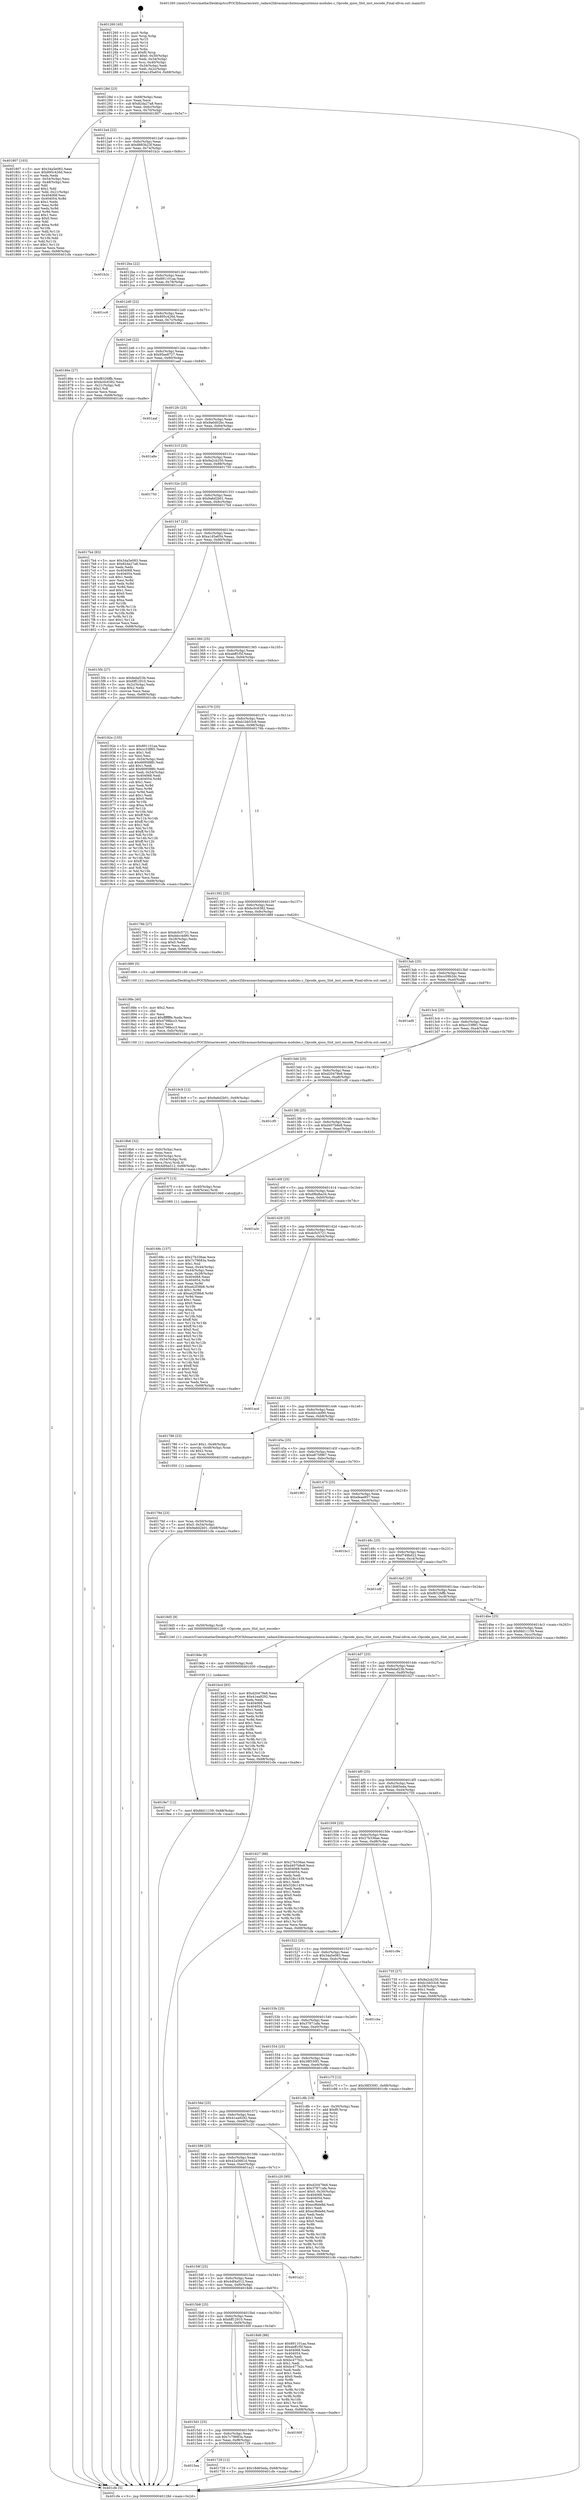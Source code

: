 digraph "0x401260" {
  label = "0x401260 (/mnt/c/Users/mathe/Desktop/tcc/POCII/binaries/extr_radare2librasmarchxtensagnuxtensa-modules.c_Opcode_quou_Slot_inst_encode_Final-ollvm.out::main(0))"
  labelloc = "t"
  node[shape=record]

  Entry [label="",width=0.3,height=0.3,shape=circle,fillcolor=black,style=filled]
  "0x40128d" [label="{
     0x40128d [23]\l
     | [instrs]\l
     &nbsp;&nbsp;0x40128d \<+3\>: mov -0x68(%rbp),%eax\l
     &nbsp;&nbsp;0x401290 \<+2\>: mov %eax,%ecx\l
     &nbsp;&nbsp;0x401292 \<+6\>: sub $0x82da27a8,%ecx\l
     &nbsp;&nbsp;0x401298 \<+3\>: mov %eax,-0x6c(%rbp)\l
     &nbsp;&nbsp;0x40129b \<+3\>: mov %ecx,-0x70(%rbp)\l
     &nbsp;&nbsp;0x40129e \<+6\>: je 0000000000401807 \<main+0x5a7\>\l
  }"]
  "0x401807" [label="{
     0x401807 [103]\l
     | [instrs]\l
     &nbsp;&nbsp;0x401807 \<+5\>: mov $0x34a5e083,%eax\l
     &nbsp;&nbsp;0x40180c \<+5\>: mov $0x895c426d,%ecx\l
     &nbsp;&nbsp;0x401811 \<+2\>: xor %edx,%edx\l
     &nbsp;&nbsp;0x401813 \<+3\>: mov -0x54(%rbp),%esi\l
     &nbsp;&nbsp;0x401816 \<+3\>: cmp -0x48(%rbp),%esi\l
     &nbsp;&nbsp;0x401819 \<+4\>: setl %dil\l
     &nbsp;&nbsp;0x40181d \<+4\>: and $0x1,%dil\l
     &nbsp;&nbsp;0x401821 \<+4\>: mov %dil,-0x21(%rbp)\l
     &nbsp;&nbsp;0x401825 \<+7\>: mov 0x404068,%esi\l
     &nbsp;&nbsp;0x40182c \<+8\>: mov 0x404054,%r8d\l
     &nbsp;&nbsp;0x401834 \<+3\>: sub $0x1,%edx\l
     &nbsp;&nbsp;0x401837 \<+3\>: mov %esi,%r9d\l
     &nbsp;&nbsp;0x40183a \<+3\>: add %edx,%r9d\l
     &nbsp;&nbsp;0x40183d \<+4\>: imul %r9d,%esi\l
     &nbsp;&nbsp;0x401841 \<+3\>: and $0x1,%esi\l
     &nbsp;&nbsp;0x401844 \<+3\>: cmp $0x0,%esi\l
     &nbsp;&nbsp;0x401847 \<+4\>: sete %dil\l
     &nbsp;&nbsp;0x40184b \<+4\>: cmp $0xa,%r8d\l
     &nbsp;&nbsp;0x40184f \<+4\>: setl %r10b\l
     &nbsp;&nbsp;0x401853 \<+3\>: mov %dil,%r11b\l
     &nbsp;&nbsp;0x401856 \<+3\>: and %r10b,%r11b\l
     &nbsp;&nbsp;0x401859 \<+3\>: xor %r10b,%dil\l
     &nbsp;&nbsp;0x40185c \<+3\>: or %dil,%r11b\l
     &nbsp;&nbsp;0x40185f \<+4\>: test $0x1,%r11b\l
     &nbsp;&nbsp;0x401863 \<+3\>: cmovne %ecx,%eax\l
     &nbsp;&nbsp;0x401866 \<+3\>: mov %eax,-0x68(%rbp)\l
     &nbsp;&nbsp;0x401869 \<+5\>: jmp 0000000000401cfe \<main+0xa9e\>\l
  }"]
  "0x4012a4" [label="{
     0x4012a4 [22]\l
     | [instrs]\l
     &nbsp;&nbsp;0x4012a4 \<+5\>: jmp 00000000004012a9 \<main+0x49\>\l
     &nbsp;&nbsp;0x4012a9 \<+3\>: mov -0x6c(%rbp),%eax\l
     &nbsp;&nbsp;0x4012ac \<+5\>: sub $0x8883b23f,%eax\l
     &nbsp;&nbsp;0x4012b1 \<+3\>: mov %eax,-0x74(%rbp)\l
     &nbsp;&nbsp;0x4012b4 \<+6\>: je 0000000000401b2c \<main+0x8cc\>\l
  }"]
  Exit [label="",width=0.3,height=0.3,shape=circle,fillcolor=black,style=filled,peripheries=2]
  "0x401b2c" [label="{
     0x401b2c\l
  }", style=dashed]
  "0x4012ba" [label="{
     0x4012ba [22]\l
     | [instrs]\l
     &nbsp;&nbsp;0x4012ba \<+5\>: jmp 00000000004012bf \<main+0x5f\>\l
     &nbsp;&nbsp;0x4012bf \<+3\>: mov -0x6c(%rbp),%eax\l
     &nbsp;&nbsp;0x4012c2 \<+5\>: sub $0x891101aa,%eax\l
     &nbsp;&nbsp;0x4012c7 \<+3\>: mov %eax,-0x78(%rbp)\l
     &nbsp;&nbsp;0x4012ca \<+6\>: je 0000000000401cc6 \<main+0xa66\>\l
  }"]
  "0x4019e7" [label="{
     0x4019e7 [12]\l
     | [instrs]\l
     &nbsp;&nbsp;0x4019e7 \<+7\>: movl $0xfdd11159,-0x68(%rbp)\l
     &nbsp;&nbsp;0x4019ee \<+5\>: jmp 0000000000401cfe \<main+0xa9e\>\l
  }"]
  "0x401cc6" [label="{
     0x401cc6\l
  }", style=dashed]
  "0x4012d0" [label="{
     0x4012d0 [22]\l
     | [instrs]\l
     &nbsp;&nbsp;0x4012d0 \<+5\>: jmp 00000000004012d5 \<main+0x75\>\l
     &nbsp;&nbsp;0x4012d5 \<+3\>: mov -0x6c(%rbp),%eax\l
     &nbsp;&nbsp;0x4012d8 \<+5\>: sub $0x895c426d,%eax\l
     &nbsp;&nbsp;0x4012dd \<+3\>: mov %eax,-0x7c(%rbp)\l
     &nbsp;&nbsp;0x4012e0 \<+6\>: je 000000000040186e \<main+0x60e\>\l
  }"]
  "0x4019de" [label="{
     0x4019de [9]\l
     | [instrs]\l
     &nbsp;&nbsp;0x4019de \<+4\>: mov -0x50(%rbp),%rdi\l
     &nbsp;&nbsp;0x4019e2 \<+5\>: call 0000000000401030 \<free@plt\>\l
     | [calls]\l
     &nbsp;&nbsp;0x401030 \{1\} (unknown)\l
  }"]
  "0x40186e" [label="{
     0x40186e [27]\l
     | [instrs]\l
     &nbsp;&nbsp;0x40186e \<+5\>: mov $0xf8326ffb,%eax\l
     &nbsp;&nbsp;0x401873 \<+5\>: mov $0xbc0c6382,%ecx\l
     &nbsp;&nbsp;0x401878 \<+3\>: mov -0x21(%rbp),%dl\l
     &nbsp;&nbsp;0x40187b \<+3\>: test $0x1,%dl\l
     &nbsp;&nbsp;0x40187e \<+3\>: cmovne %ecx,%eax\l
     &nbsp;&nbsp;0x401881 \<+3\>: mov %eax,-0x68(%rbp)\l
     &nbsp;&nbsp;0x401884 \<+5\>: jmp 0000000000401cfe \<main+0xa9e\>\l
  }"]
  "0x4012e6" [label="{
     0x4012e6 [22]\l
     | [instrs]\l
     &nbsp;&nbsp;0x4012e6 \<+5\>: jmp 00000000004012eb \<main+0x8b\>\l
     &nbsp;&nbsp;0x4012eb \<+3\>: mov -0x6c(%rbp),%eax\l
     &nbsp;&nbsp;0x4012ee \<+5\>: sub $0x95ee8727,%eax\l
     &nbsp;&nbsp;0x4012f3 \<+3\>: mov %eax,-0x80(%rbp)\l
     &nbsp;&nbsp;0x4012f6 \<+6\>: je 0000000000401aaf \<main+0x84f\>\l
  }"]
  "0x4018b6" [label="{
     0x4018b6 [32]\l
     | [instrs]\l
     &nbsp;&nbsp;0x4018b6 \<+6\>: mov -0xfc(%rbp),%ecx\l
     &nbsp;&nbsp;0x4018bc \<+3\>: imul %eax,%ecx\l
     &nbsp;&nbsp;0x4018bf \<+4\>: mov -0x50(%rbp),%rsi\l
     &nbsp;&nbsp;0x4018c3 \<+4\>: movslq -0x54(%rbp),%rdi\l
     &nbsp;&nbsp;0x4018c7 \<+3\>: mov %ecx,(%rsi,%rdi,4)\l
     &nbsp;&nbsp;0x4018ca \<+7\>: movl $0x4df4a512,-0x68(%rbp)\l
     &nbsp;&nbsp;0x4018d1 \<+5\>: jmp 0000000000401cfe \<main+0xa9e\>\l
  }"]
  "0x401aaf" [label="{
     0x401aaf\l
  }", style=dashed]
  "0x4012fc" [label="{
     0x4012fc [25]\l
     | [instrs]\l
     &nbsp;&nbsp;0x4012fc \<+5\>: jmp 0000000000401301 \<main+0xa1\>\l
     &nbsp;&nbsp;0x401301 \<+3\>: mov -0x6c(%rbp),%eax\l
     &nbsp;&nbsp;0x401304 \<+5\>: sub $0x9a0d02bc,%eax\l
     &nbsp;&nbsp;0x401309 \<+6\>: mov %eax,-0x84(%rbp)\l
     &nbsp;&nbsp;0x40130f \<+6\>: je 0000000000401a8e \<main+0x82e\>\l
  }"]
  "0x40188e" [label="{
     0x40188e [40]\l
     | [instrs]\l
     &nbsp;&nbsp;0x40188e \<+5\>: mov $0x2,%ecx\l
     &nbsp;&nbsp;0x401893 \<+1\>: cltd\l
     &nbsp;&nbsp;0x401894 \<+2\>: idiv %ecx\l
     &nbsp;&nbsp;0x401896 \<+6\>: imul $0xfffffffe,%edx,%ecx\l
     &nbsp;&nbsp;0x40189c \<+6\>: add $0x4798bcc3,%ecx\l
     &nbsp;&nbsp;0x4018a2 \<+3\>: add $0x1,%ecx\l
     &nbsp;&nbsp;0x4018a5 \<+6\>: sub $0x4798bcc3,%ecx\l
     &nbsp;&nbsp;0x4018ab \<+6\>: mov %ecx,-0xfc(%rbp)\l
     &nbsp;&nbsp;0x4018b1 \<+5\>: call 0000000000401160 \<next_i\>\l
     | [calls]\l
     &nbsp;&nbsp;0x401160 \{1\} (/mnt/c/Users/mathe/Desktop/tcc/POCII/binaries/extr_radare2librasmarchxtensagnuxtensa-modules.c_Opcode_quou_Slot_inst_encode_Final-ollvm.out::next_i)\l
  }"]
  "0x401a8e" [label="{
     0x401a8e\l
  }", style=dashed]
  "0x401315" [label="{
     0x401315 [25]\l
     | [instrs]\l
     &nbsp;&nbsp;0x401315 \<+5\>: jmp 000000000040131a \<main+0xba\>\l
     &nbsp;&nbsp;0x40131a \<+3\>: mov -0x6c(%rbp),%eax\l
     &nbsp;&nbsp;0x40131d \<+5\>: sub $0x9a2cb250,%eax\l
     &nbsp;&nbsp;0x401322 \<+6\>: mov %eax,-0x88(%rbp)\l
     &nbsp;&nbsp;0x401328 \<+6\>: je 0000000000401750 \<main+0x4f0\>\l
  }"]
  "0x40179d" [label="{
     0x40179d [23]\l
     | [instrs]\l
     &nbsp;&nbsp;0x40179d \<+4\>: mov %rax,-0x50(%rbp)\l
     &nbsp;&nbsp;0x4017a1 \<+7\>: movl $0x0,-0x54(%rbp)\l
     &nbsp;&nbsp;0x4017a8 \<+7\>: movl $0x9a6d2b01,-0x68(%rbp)\l
     &nbsp;&nbsp;0x4017af \<+5\>: jmp 0000000000401cfe \<main+0xa9e\>\l
  }"]
  "0x401750" [label="{
     0x401750\l
  }", style=dashed]
  "0x40132e" [label="{
     0x40132e [25]\l
     | [instrs]\l
     &nbsp;&nbsp;0x40132e \<+5\>: jmp 0000000000401333 \<main+0xd3\>\l
     &nbsp;&nbsp;0x401333 \<+3\>: mov -0x6c(%rbp),%eax\l
     &nbsp;&nbsp;0x401336 \<+5\>: sub $0x9a6d2b01,%eax\l
     &nbsp;&nbsp;0x40133b \<+6\>: mov %eax,-0x8c(%rbp)\l
     &nbsp;&nbsp;0x401341 \<+6\>: je 00000000004017b4 \<main+0x554\>\l
  }"]
  "0x4015ea" [label="{
     0x4015ea\l
  }", style=dashed]
  "0x4017b4" [label="{
     0x4017b4 [83]\l
     | [instrs]\l
     &nbsp;&nbsp;0x4017b4 \<+5\>: mov $0x34a5e083,%eax\l
     &nbsp;&nbsp;0x4017b9 \<+5\>: mov $0x82da27a8,%ecx\l
     &nbsp;&nbsp;0x4017be \<+2\>: xor %edx,%edx\l
     &nbsp;&nbsp;0x4017c0 \<+7\>: mov 0x404068,%esi\l
     &nbsp;&nbsp;0x4017c7 \<+7\>: mov 0x404054,%edi\l
     &nbsp;&nbsp;0x4017ce \<+3\>: sub $0x1,%edx\l
     &nbsp;&nbsp;0x4017d1 \<+3\>: mov %esi,%r8d\l
     &nbsp;&nbsp;0x4017d4 \<+3\>: add %edx,%r8d\l
     &nbsp;&nbsp;0x4017d7 \<+4\>: imul %r8d,%esi\l
     &nbsp;&nbsp;0x4017db \<+3\>: and $0x1,%esi\l
     &nbsp;&nbsp;0x4017de \<+3\>: cmp $0x0,%esi\l
     &nbsp;&nbsp;0x4017e1 \<+4\>: sete %r9b\l
     &nbsp;&nbsp;0x4017e5 \<+3\>: cmp $0xa,%edi\l
     &nbsp;&nbsp;0x4017e8 \<+4\>: setl %r10b\l
     &nbsp;&nbsp;0x4017ec \<+3\>: mov %r9b,%r11b\l
     &nbsp;&nbsp;0x4017ef \<+3\>: and %r10b,%r11b\l
     &nbsp;&nbsp;0x4017f2 \<+3\>: xor %r10b,%r9b\l
     &nbsp;&nbsp;0x4017f5 \<+3\>: or %r9b,%r11b\l
     &nbsp;&nbsp;0x4017f8 \<+4\>: test $0x1,%r11b\l
     &nbsp;&nbsp;0x4017fc \<+3\>: cmovne %ecx,%eax\l
     &nbsp;&nbsp;0x4017ff \<+3\>: mov %eax,-0x68(%rbp)\l
     &nbsp;&nbsp;0x401802 \<+5\>: jmp 0000000000401cfe \<main+0xa9e\>\l
  }"]
  "0x401347" [label="{
     0x401347 [25]\l
     | [instrs]\l
     &nbsp;&nbsp;0x401347 \<+5\>: jmp 000000000040134c \<main+0xec\>\l
     &nbsp;&nbsp;0x40134c \<+3\>: mov -0x6c(%rbp),%eax\l
     &nbsp;&nbsp;0x40134f \<+5\>: sub $0xa1d5a654,%eax\l
     &nbsp;&nbsp;0x401354 \<+6\>: mov %eax,-0x90(%rbp)\l
     &nbsp;&nbsp;0x40135a \<+6\>: je 00000000004015f4 \<main+0x394\>\l
  }"]
  "0x401729" [label="{
     0x401729 [12]\l
     | [instrs]\l
     &nbsp;&nbsp;0x401729 \<+7\>: movl $0x18d65eda,-0x68(%rbp)\l
     &nbsp;&nbsp;0x401730 \<+5\>: jmp 0000000000401cfe \<main+0xa9e\>\l
  }"]
  "0x4015f4" [label="{
     0x4015f4 [27]\l
     | [instrs]\l
     &nbsp;&nbsp;0x4015f4 \<+5\>: mov $0xfedaf23b,%eax\l
     &nbsp;&nbsp;0x4015f9 \<+5\>: mov $0x6ff12910,%ecx\l
     &nbsp;&nbsp;0x4015fe \<+3\>: mov -0x2c(%rbp),%edx\l
     &nbsp;&nbsp;0x401601 \<+3\>: cmp $0x2,%edx\l
     &nbsp;&nbsp;0x401604 \<+3\>: cmovne %ecx,%eax\l
     &nbsp;&nbsp;0x401607 \<+3\>: mov %eax,-0x68(%rbp)\l
     &nbsp;&nbsp;0x40160a \<+5\>: jmp 0000000000401cfe \<main+0xa9e\>\l
  }"]
  "0x401360" [label="{
     0x401360 [25]\l
     | [instrs]\l
     &nbsp;&nbsp;0x401360 \<+5\>: jmp 0000000000401365 \<main+0x105\>\l
     &nbsp;&nbsp;0x401365 \<+3\>: mov -0x6c(%rbp),%eax\l
     &nbsp;&nbsp;0x401368 \<+5\>: sub $0xabff1f5f,%eax\l
     &nbsp;&nbsp;0x40136d \<+6\>: mov %eax,-0x94(%rbp)\l
     &nbsp;&nbsp;0x401373 \<+6\>: je 000000000040192e \<main+0x6ce\>\l
  }"]
  "0x401cfe" [label="{
     0x401cfe [5]\l
     | [instrs]\l
     &nbsp;&nbsp;0x401cfe \<+5\>: jmp 000000000040128d \<main+0x2d\>\l
  }"]
  "0x401260" [label="{
     0x401260 [45]\l
     | [instrs]\l
     &nbsp;&nbsp;0x401260 \<+1\>: push %rbp\l
     &nbsp;&nbsp;0x401261 \<+3\>: mov %rsp,%rbp\l
     &nbsp;&nbsp;0x401264 \<+2\>: push %r15\l
     &nbsp;&nbsp;0x401266 \<+2\>: push %r14\l
     &nbsp;&nbsp;0x401268 \<+2\>: push %r12\l
     &nbsp;&nbsp;0x40126a \<+1\>: push %rbx\l
     &nbsp;&nbsp;0x40126b \<+7\>: sub $0xf0,%rsp\l
     &nbsp;&nbsp;0x401272 \<+7\>: movl $0x0,-0x30(%rbp)\l
     &nbsp;&nbsp;0x401279 \<+3\>: mov %edi,-0x34(%rbp)\l
     &nbsp;&nbsp;0x40127c \<+4\>: mov %rsi,-0x40(%rbp)\l
     &nbsp;&nbsp;0x401280 \<+3\>: mov -0x34(%rbp),%edi\l
     &nbsp;&nbsp;0x401283 \<+3\>: mov %edi,-0x2c(%rbp)\l
     &nbsp;&nbsp;0x401286 \<+7\>: movl $0xa1d5a654,-0x68(%rbp)\l
  }"]
  "0x4015d1" [label="{
     0x4015d1 [25]\l
     | [instrs]\l
     &nbsp;&nbsp;0x4015d1 \<+5\>: jmp 00000000004015d6 \<main+0x376\>\l
     &nbsp;&nbsp;0x4015d6 \<+3\>: mov -0x6c(%rbp),%eax\l
     &nbsp;&nbsp;0x4015d9 \<+5\>: sub $0x7c79683a,%eax\l
     &nbsp;&nbsp;0x4015de \<+6\>: mov %eax,-0xf8(%rbp)\l
     &nbsp;&nbsp;0x4015e4 \<+6\>: je 0000000000401729 \<main+0x4c9\>\l
  }"]
  "0x40192e" [label="{
     0x40192e [155]\l
     | [instrs]\l
     &nbsp;&nbsp;0x40192e \<+5\>: mov $0x891101aa,%eax\l
     &nbsp;&nbsp;0x401933 \<+5\>: mov $0xcc33f8f1,%ecx\l
     &nbsp;&nbsp;0x401938 \<+2\>: mov $0x1,%dl\l
     &nbsp;&nbsp;0x40193a \<+2\>: xor %esi,%esi\l
     &nbsp;&nbsp;0x40193c \<+3\>: mov -0x54(%rbp),%edi\l
     &nbsp;&nbsp;0x40193f \<+6\>: sub $0x669588fc,%edi\l
     &nbsp;&nbsp;0x401945 \<+3\>: add $0x1,%edi\l
     &nbsp;&nbsp;0x401948 \<+6\>: add $0x669588fc,%edi\l
     &nbsp;&nbsp;0x40194e \<+3\>: mov %edi,-0x54(%rbp)\l
     &nbsp;&nbsp;0x401951 \<+7\>: mov 0x404068,%edi\l
     &nbsp;&nbsp;0x401958 \<+8\>: mov 0x404054,%r8d\l
     &nbsp;&nbsp;0x401960 \<+3\>: sub $0x1,%esi\l
     &nbsp;&nbsp;0x401963 \<+3\>: mov %edi,%r9d\l
     &nbsp;&nbsp;0x401966 \<+3\>: add %esi,%r9d\l
     &nbsp;&nbsp;0x401969 \<+4\>: imul %r9d,%edi\l
     &nbsp;&nbsp;0x40196d \<+3\>: and $0x1,%edi\l
     &nbsp;&nbsp;0x401970 \<+3\>: cmp $0x0,%edi\l
     &nbsp;&nbsp;0x401973 \<+4\>: sete %r10b\l
     &nbsp;&nbsp;0x401977 \<+4\>: cmp $0xa,%r8d\l
     &nbsp;&nbsp;0x40197b \<+4\>: setl %r11b\l
     &nbsp;&nbsp;0x40197f \<+3\>: mov %r10b,%bl\l
     &nbsp;&nbsp;0x401982 \<+3\>: xor $0xff,%bl\l
     &nbsp;&nbsp;0x401985 \<+3\>: mov %r11b,%r14b\l
     &nbsp;&nbsp;0x401988 \<+4\>: xor $0xff,%r14b\l
     &nbsp;&nbsp;0x40198c \<+3\>: xor $0x1,%dl\l
     &nbsp;&nbsp;0x40198f \<+3\>: mov %bl,%r15b\l
     &nbsp;&nbsp;0x401992 \<+4\>: and $0xff,%r15b\l
     &nbsp;&nbsp;0x401996 \<+3\>: and %dl,%r10b\l
     &nbsp;&nbsp;0x401999 \<+3\>: mov %r14b,%r12b\l
     &nbsp;&nbsp;0x40199c \<+4\>: and $0xff,%r12b\l
     &nbsp;&nbsp;0x4019a0 \<+3\>: and %dl,%r11b\l
     &nbsp;&nbsp;0x4019a3 \<+3\>: or %r10b,%r15b\l
     &nbsp;&nbsp;0x4019a6 \<+3\>: or %r11b,%r12b\l
     &nbsp;&nbsp;0x4019a9 \<+3\>: xor %r12b,%r15b\l
     &nbsp;&nbsp;0x4019ac \<+3\>: or %r14b,%bl\l
     &nbsp;&nbsp;0x4019af \<+3\>: xor $0xff,%bl\l
     &nbsp;&nbsp;0x4019b2 \<+3\>: or $0x1,%dl\l
     &nbsp;&nbsp;0x4019b5 \<+2\>: and %dl,%bl\l
     &nbsp;&nbsp;0x4019b7 \<+3\>: or %bl,%r15b\l
     &nbsp;&nbsp;0x4019ba \<+4\>: test $0x1,%r15b\l
     &nbsp;&nbsp;0x4019be \<+3\>: cmovne %ecx,%eax\l
     &nbsp;&nbsp;0x4019c1 \<+3\>: mov %eax,-0x68(%rbp)\l
     &nbsp;&nbsp;0x4019c4 \<+5\>: jmp 0000000000401cfe \<main+0xa9e\>\l
  }"]
  "0x401379" [label="{
     0x401379 [25]\l
     | [instrs]\l
     &nbsp;&nbsp;0x401379 \<+5\>: jmp 000000000040137e \<main+0x11e\>\l
     &nbsp;&nbsp;0x40137e \<+3\>: mov -0x6c(%rbp),%eax\l
     &nbsp;&nbsp;0x401381 \<+5\>: sub $0xb1bb53c8,%eax\l
     &nbsp;&nbsp;0x401386 \<+6\>: mov %eax,-0x98(%rbp)\l
     &nbsp;&nbsp;0x40138c \<+6\>: je 000000000040176b \<main+0x50b\>\l
  }"]
  "0x40160f" [label="{
     0x40160f\l
  }", style=dashed]
  "0x40176b" [label="{
     0x40176b [27]\l
     | [instrs]\l
     &nbsp;&nbsp;0x40176b \<+5\>: mov $0xdc0c5721,%eax\l
     &nbsp;&nbsp;0x401770 \<+5\>: mov $0xddcc4d90,%ecx\l
     &nbsp;&nbsp;0x401775 \<+3\>: mov -0x28(%rbp),%edx\l
     &nbsp;&nbsp;0x401778 \<+3\>: cmp $0x0,%edx\l
     &nbsp;&nbsp;0x40177b \<+3\>: cmove %ecx,%eax\l
     &nbsp;&nbsp;0x40177e \<+3\>: mov %eax,-0x68(%rbp)\l
     &nbsp;&nbsp;0x401781 \<+5\>: jmp 0000000000401cfe \<main+0xa9e\>\l
  }"]
  "0x401392" [label="{
     0x401392 [25]\l
     | [instrs]\l
     &nbsp;&nbsp;0x401392 \<+5\>: jmp 0000000000401397 \<main+0x137\>\l
     &nbsp;&nbsp;0x401397 \<+3\>: mov -0x6c(%rbp),%eax\l
     &nbsp;&nbsp;0x40139a \<+5\>: sub $0xbc0c6382,%eax\l
     &nbsp;&nbsp;0x40139f \<+6\>: mov %eax,-0x9c(%rbp)\l
     &nbsp;&nbsp;0x4013a5 \<+6\>: je 0000000000401889 \<main+0x629\>\l
  }"]
  "0x4015b8" [label="{
     0x4015b8 [25]\l
     | [instrs]\l
     &nbsp;&nbsp;0x4015b8 \<+5\>: jmp 00000000004015bd \<main+0x35d\>\l
     &nbsp;&nbsp;0x4015bd \<+3\>: mov -0x6c(%rbp),%eax\l
     &nbsp;&nbsp;0x4015c0 \<+5\>: sub $0x6ff12910,%eax\l
     &nbsp;&nbsp;0x4015c5 \<+6\>: mov %eax,-0xf4(%rbp)\l
     &nbsp;&nbsp;0x4015cb \<+6\>: je 000000000040160f \<main+0x3af\>\l
  }"]
  "0x401889" [label="{
     0x401889 [5]\l
     | [instrs]\l
     &nbsp;&nbsp;0x401889 \<+5\>: call 0000000000401160 \<next_i\>\l
     | [calls]\l
     &nbsp;&nbsp;0x401160 \{1\} (/mnt/c/Users/mathe/Desktop/tcc/POCII/binaries/extr_radare2librasmarchxtensagnuxtensa-modules.c_Opcode_quou_Slot_inst_encode_Final-ollvm.out::next_i)\l
  }"]
  "0x4013ab" [label="{
     0x4013ab [25]\l
     | [instrs]\l
     &nbsp;&nbsp;0x4013ab \<+5\>: jmp 00000000004013b0 \<main+0x150\>\l
     &nbsp;&nbsp;0x4013b0 \<+3\>: mov -0x6c(%rbp),%eax\l
     &nbsp;&nbsp;0x4013b3 \<+5\>: sub $0xcc09b2dc,%eax\l
     &nbsp;&nbsp;0x4013b8 \<+6\>: mov %eax,-0xa0(%rbp)\l
     &nbsp;&nbsp;0x4013be \<+6\>: je 0000000000401ad9 \<main+0x879\>\l
  }"]
  "0x4018d6" [label="{
     0x4018d6 [88]\l
     | [instrs]\l
     &nbsp;&nbsp;0x4018d6 \<+5\>: mov $0x891101aa,%eax\l
     &nbsp;&nbsp;0x4018db \<+5\>: mov $0xabff1f5f,%ecx\l
     &nbsp;&nbsp;0x4018e0 \<+7\>: mov 0x404068,%edx\l
     &nbsp;&nbsp;0x4018e7 \<+7\>: mov 0x404054,%esi\l
     &nbsp;&nbsp;0x4018ee \<+2\>: mov %edx,%edi\l
     &nbsp;&nbsp;0x4018f0 \<+6\>: sub $0xbc477b2c,%edi\l
     &nbsp;&nbsp;0x4018f6 \<+3\>: sub $0x1,%edi\l
     &nbsp;&nbsp;0x4018f9 \<+6\>: add $0xbc477b2c,%edi\l
     &nbsp;&nbsp;0x4018ff \<+3\>: imul %edi,%edx\l
     &nbsp;&nbsp;0x401902 \<+3\>: and $0x1,%edx\l
     &nbsp;&nbsp;0x401905 \<+3\>: cmp $0x0,%edx\l
     &nbsp;&nbsp;0x401908 \<+4\>: sete %r8b\l
     &nbsp;&nbsp;0x40190c \<+3\>: cmp $0xa,%esi\l
     &nbsp;&nbsp;0x40190f \<+4\>: setl %r9b\l
     &nbsp;&nbsp;0x401913 \<+3\>: mov %r8b,%r10b\l
     &nbsp;&nbsp;0x401916 \<+3\>: and %r9b,%r10b\l
     &nbsp;&nbsp;0x401919 \<+3\>: xor %r9b,%r8b\l
     &nbsp;&nbsp;0x40191c \<+3\>: or %r8b,%r10b\l
     &nbsp;&nbsp;0x40191f \<+4\>: test $0x1,%r10b\l
     &nbsp;&nbsp;0x401923 \<+3\>: cmovne %ecx,%eax\l
     &nbsp;&nbsp;0x401926 \<+3\>: mov %eax,-0x68(%rbp)\l
     &nbsp;&nbsp;0x401929 \<+5\>: jmp 0000000000401cfe \<main+0xa9e\>\l
  }"]
  "0x401ad9" [label="{
     0x401ad9\l
  }", style=dashed]
  "0x4013c4" [label="{
     0x4013c4 [25]\l
     | [instrs]\l
     &nbsp;&nbsp;0x4013c4 \<+5\>: jmp 00000000004013c9 \<main+0x169\>\l
     &nbsp;&nbsp;0x4013c9 \<+3\>: mov -0x6c(%rbp),%eax\l
     &nbsp;&nbsp;0x4013cc \<+5\>: sub $0xcc33f8f1,%eax\l
     &nbsp;&nbsp;0x4013d1 \<+6\>: mov %eax,-0xa4(%rbp)\l
     &nbsp;&nbsp;0x4013d7 \<+6\>: je 00000000004019c9 \<main+0x769\>\l
  }"]
  "0x40159f" [label="{
     0x40159f [25]\l
     | [instrs]\l
     &nbsp;&nbsp;0x40159f \<+5\>: jmp 00000000004015a4 \<main+0x344\>\l
     &nbsp;&nbsp;0x4015a4 \<+3\>: mov -0x6c(%rbp),%eax\l
     &nbsp;&nbsp;0x4015a7 \<+5\>: sub $0x4df4a512,%eax\l
     &nbsp;&nbsp;0x4015ac \<+6\>: mov %eax,-0xf0(%rbp)\l
     &nbsp;&nbsp;0x4015b2 \<+6\>: je 00000000004018d6 \<main+0x676\>\l
  }"]
  "0x4019c9" [label="{
     0x4019c9 [12]\l
     | [instrs]\l
     &nbsp;&nbsp;0x4019c9 \<+7\>: movl $0x9a6d2b01,-0x68(%rbp)\l
     &nbsp;&nbsp;0x4019d0 \<+5\>: jmp 0000000000401cfe \<main+0xa9e\>\l
  }"]
  "0x4013dd" [label="{
     0x4013dd [25]\l
     | [instrs]\l
     &nbsp;&nbsp;0x4013dd \<+5\>: jmp 00000000004013e2 \<main+0x182\>\l
     &nbsp;&nbsp;0x4013e2 \<+3\>: mov -0x6c(%rbp),%eax\l
     &nbsp;&nbsp;0x4013e5 \<+5\>: sub $0xd20479e8,%eax\l
     &nbsp;&nbsp;0x4013ea \<+6\>: mov %eax,-0xa8(%rbp)\l
     &nbsp;&nbsp;0x4013f0 \<+6\>: je 0000000000401cf0 \<main+0xa90\>\l
  }"]
  "0x401a21" [label="{
     0x401a21\l
  }", style=dashed]
  "0x401cf0" [label="{
     0x401cf0\l
  }", style=dashed]
  "0x4013f6" [label="{
     0x4013f6 [25]\l
     | [instrs]\l
     &nbsp;&nbsp;0x4013f6 \<+5\>: jmp 00000000004013fb \<main+0x19b\>\l
     &nbsp;&nbsp;0x4013fb \<+3\>: mov -0x6c(%rbp),%eax\l
     &nbsp;&nbsp;0x4013fe \<+5\>: sub $0xd407b8e8,%eax\l
     &nbsp;&nbsp;0x401403 \<+6\>: mov %eax,-0xac(%rbp)\l
     &nbsp;&nbsp;0x401409 \<+6\>: je 000000000040167f \<main+0x41f\>\l
  }"]
  "0x401586" [label="{
     0x401586 [25]\l
     | [instrs]\l
     &nbsp;&nbsp;0x401586 \<+5\>: jmp 000000000040158b \<main+0x32b\>\l
     &nbsp;&nbsp;0x40158b \<+3\>: mov -0x6c(%rbp),%eax\l
     &nbsp;&nbsp;0x40158e \<+5\>: sub $0x42a5661d,%eax\l
     &nbsp;&nbsp;0x401593 \<+6\>: mov %eax,-0xec(%rbp)\l
     &nbsp;&nbsp;0x401599 \<+6\>: je 0000000000401a21 \<main+0x7c1\>\l
  }"]
  "0x40167f" [label="{
     0x40167f [13]\l
     | [instrs]\l
     &nbsp;&nbsp;0x40167f \<+4\>: mov -0x40(%rbp),%rax\l
     &nbsp;&nbsp;0x401683 \<+4\>: mov 0x8(%rax),%rdi\l
     &nbsp;&nbsp;0x401687 \<+5\>: call 0000000000401060 \<atoi@plt\>\l
     | [calls]\l
     &nbsp;&nbsp;0x401060 \{1\} (unknown)\l
  }"]
  "0x40140f" [label="{
     0x40140f [25]\l
     | [instrs]\l
     &nbsp;&nbsp;0x40140f \<+5\>: jmp 0000000000401414 \<main+0x1b4\>\l
     &nbsp;&nbsp;0x401414 \<+3\>: mov -0x6c(%rbp),%eax\l
     &nbsp;&nbsp;0x401417 \<+5\>: sub $0xd9bdba34,%eax\l
     &nbsp;&nbsp;0x40141c \<+6\>: mov %eax,-0xb0(%rbp)\l
     &nbsp;&nbsp;0x401422 \<+6\>: je 0000000000401a3c \<main+0x7dc\>\l
  }"]
  "0x401c20" [label="{
     0x401c20 [95]\l
     | [instrs]\l
     &nbsp;&nbsp;0x401c20 \<+5\>: mov $0xd20479e8,%eax\l
     &nbsp;&nbsp;0x401c25 \<+5\>: mov $0x37871afa,%ecx\l
     &nbsp;&nbsp;0x401c2a \<+7\>: movl $0x0,-0x30(%rbp)\l
     &nbsp;&nbsp;0x401c31 \<+7\>: mov 0x404068,%edx\l
     &nbsp;&nbsp;0x401c38 \<+7\>: mov 0x404054,%esi\l
     &nbsp;&nbsp;0x401c3f \<+2\>: mov %edx,%edi\l
     &nbsp;&nbsp;0x401c41 \<+6\>: sub $0xecf6de8d,%edi\l
     &nbsp;&nbsp;0x401c47 \<+3\>: sub $0x1,%edi\l
     &nbsp;&nbsp;0x401c4a \<+6\>: add $0xecf6de8d,%edi\l
     &nbsp;&nbsp;0x401c50 \<+3\>: imul %edi,%edx\l
     &nbsp;&nbsp;0x401c53 \<+3\>: and $0x1,%edx\l
     &nbsp;&nbsp;0x401c56 \<+3\>: cmp $0x0,%edx\l
     &nbsp;&nbsp;0x401c59 \<+4\>: sete %r8b\l
     &nbsp;&nbsp;0x401c5d \<+3\>: cmp $0xa,%esi\l
     &nbsp;&nbsp;0x401c60 \<+4\>: setl %r9b\l
     &nbsp;&nbsp;0x401c64 \<+3\>: mov %r8b,%r10b\l
     &nbsp;&nbsp;0x401c67 \<+3\>: and %r9b,%r10b\l
     &nbsp;&nbsp;0x401c6a \<+3\>: xor %r9b,%r8b\l
     &nbsp;&nbsp;0x401c6d \<+3\>: or %r8b,%r10b\l
     &nbsp;&nbsp;0x401c70 \<+4\>: test $0x1,%r10b\l
     &nbsp;&nbsp;0x401c74 \<+3\>: cmovne %ecx,%eax\l
     &nbsp;&nbsp;0x401c77 \<+3\>: mov %eax,-0x68(%rbp)\l
     &nbsp;&nbsp;0x401c7a \<+5\>: jmp 0000000000401cfe \<main+0xa9e\>\l
  }"]
  "0x401a3c" [label="{
     0x401a3c\l
  }", style=dashed]
  "0x401428" [label="{
     0x401428 [25]\l
     | [instrs]\l
     &nbsp;&nbsp;0x401428 \<+5\>: jmp 000000000040142d \<main+0x1cd\>\l
     &nbsp;&nbsp;0x40142d \<+3\>: mov -0x6c(%rbp),%eax\l
     &nbsp;&nbsp;0x401430 \<+5\>: sub $0xdc0c5721,%eax\l
     &nbsp;&nbsp;0x401435 \<+6\>: mov %eax,-0xb4(%rbp)\l
     &nbsp;&nbsp;0x40143b \<+6\>: je 0000000000401acd \<main+0x86d\>\l
  }"]
  "0x40156d" [label="{
     0x40156d [25]\l
     | [instrs]\l
     &nbsp;&nbsp;0x40156d \<+5\>: jmp 0000000000401572 \<main+0x312\>\l
     &nbsp;&nbsp;0x401572 \<+3\>: mov -0x6c(%rbp),%eax\l
     &nbsp;&nbsp;0x401575 \<+5\>: sub $0x41ea9292,%eax\l
     &nbsp;&nbsp;0x40157a \<+6\>: mov %eax,-0xe8(%rbp)\l
     &nbsp;&nbsp;0x401580 \<+6\>: je 0000000000401c20 \<main+0x9c0\>\l
  }"]
  "0x401acd" [label="{
     0x401acd\l
  }", style=dashed]
  "0x401441" [label="{
     0x401441 [25]\l
     | [instrs]\l
     &nbsp;&nbsp;0x401441 \<+5\>: jmp 0000000000401446 \<main+0x1e6\>\l
     &nbsp;&nbsp;0x401446 \<+3\>: mov -0x6c(%rbp),%eax\l
     &nbsp;&nbsp;0x401449 \<+5\>: sub $0xddcc4d90,%eax\l
     &nbsp;&nbsp;0x40144e \<+6\>: mov %eax,-0xb8(%rbp)\l
     &nbsp;&nbsp;0x401454 \<+6\>: je 0000000000401786 \<main+0x526\>\l
  }"]
  "0x401c8b" [label="{
     0x401c8b [19]\l
     | [instrs]\l
     &nbsp;&nbsp;0x401c8b \<+3\>: mov -0x30(%rbp),%eax\l
     &nbsp;&nbsp;0x401c8e \<+7\>: add $0xf0,%rsp\l
     &nbsp;&nbsp;0x401c95 \<+1\>: pop %rbx\l
     &nbsp;&nbsp;0x401c96 \<+2\>: pop %r12\l
     &nbsp;&nbsp;0x401c98 \<+2\>: pop %r14\l
     &nbsp;&nbsp;0x401c9a \<+2\>: pop %r15\l
     &nbsp;&nbsp;0x401c9c \<+1\>: pop %rbp\l
     &nbsp;&nbsp;0x401c9d \<+1\>: ret\l
  }"]
  "0x401786" [label="{
     0x401786 [23]\l
     | [instrs]\l
     &nbsp;&nbsp;0x401786 \<+7\>: movl $0x1,-0x48(%rbp)\l
     &nbsp;&nbsp;0x40178d \<+4\>: movslq -0x48(%rbp),%rax\l
     &nbsp;&nbsp;0x401791 \<+4\>: shl $0x2,%rax\l
     &nbsp;&nbsp;0x401795 \<+3\>: mov %rax,%rdi\l
     &nbsp;&nbsp;0x401798 \<+5\>: call 0000000000401050 \<malloc@plt\>\l
     | [calls]\l
     &nbsp;&nbsp;0x401050 \{1\} (unknown)\l
  }"]
  "0x40145a" [label="{
     0x40145a [25]\l
     | [instrs]\l
     &nbsp;&nbsp;0x40145a \<+5\>: jmp 000000000040145f \<main+0x1ff\>\l
     &nbsp;&nbsp;0x40145f \<+3\>: mov -0x6c(%rbp),%eax\l
     &nbsp;&nbsp;0x401462 \<+5\>: sub $0xe875f967,%eax\l
     &nbsp;&nbsp;0x401467 \<+6\>: mov %eax,-0xbc(%rbp)\l
     &nbsp;&nbsp;0x40146d \<+6\>: je 00000000004019f3 \<main+0x793\>\l
  }"]
  "0x401554" [label="{
     0x401554 [25]\l
     | [instrs]\l
     &nbsp;&nbsp;0x401554 \<+5\>: jmp 0000000000401559 \<main+0x2f9\>\l
     &nbsp;&nbsp;0x401559 \<+3\>: mov -0x6c(%rbp),%eax\l
     &nbsp;&nbsp;0x40155c \<+5\>: sub $0x38f330f1,%eax\l
     &nbsp;&nbsp;0x401561 \<+6\>: mov %eax,-0xe4(%rbp)\l
     &nbsp;&nbsp;0x401567 \<+6\>: je 0000000000401c8b \<main+0xa2b\>\l
  }"]
  "0x4019f3" [label="{
     0x4019f3\l
  }", style=dashed]
  "0x401473" [label="{
     0x401473 [25]\l
     | [instrs]\l
     &nbsp;&nbsp;0x401473 \<+5\>: jmp 0000000000401478 \<main+0x218\>\l
     &nbsp;&nbsp;0x401478 \<+3\>: mov -0x6c(%rbp),%eax\l
     &nbsp;&nbsp;0x40147b \<+5\>: sub $0xefeae857,%eax\l
     &nbsp;&nbsp;0x401480 \<+6\>: mov %eax,-0xc0(%rbp)\l
     &nbsp;&nbsp;0x401486 \<+6\>: je 0000000000401bc1 \<main+0x961\>\l
  }"]
  "0x401c7f" [label="{
     0x401c7f [12]\l
     | [instrs]\l
     &nbsp;&nbsp;0x401c7f \<+7\>: movl $0x38f330f1,-0x68(%rbp)\l
     &nbsp;&nbsp;0x401c86 \<+5\>: jmp 0000000000401cfe \<main+0xa9e\>\l
  }"]
  "0x401bc1" [label="{
     0x401bc1\l
  }", style=dashed]
  "0x40148c" [label="{
     0x40148c [25]\l
     | [instrs]\l
     &nbsp;&nbsp;0x40148c \<+5\>: jmp 0000000000401491 \<main+0x231\>\l
     &nbsp;&nbsp;0x401491 \<+3\>: mov -0x6c(%rbp),%eax\l
     &nbsp;&nbsp;0x401494 \<+5\>: sub $0xf749bd22,%eax\l
     &nbsp;&nbsp;0x401499 \<+6\>: mov %eax,-0xc4(%rbp)\l
     &nbsp;&nbsp;0x40149f \<+6\>: je 0000000000401cdf \<main+0xa7f\>\l
  }"]
  "0x40153b" [label="{
     0x40153b [25]\l
     | [instrs]\l
     &nbsp;&nbsp;0x40153b \<+5\>: jmp 0000000000401540 \<main+0x2e0\>\l
     &nbsp;&nbsp;0x401540 \<+3\>: mov -0x6c(%rbp),%eax\l
     &nbsp;&nbsp;0x401543 \<+5\>: sub $0x37871afa,%eax\l
     &nbsp;&nbsp;0x401548 \<+6\>: mov %eax,-0xe0(%rbp)\l
     &nbsp;&nbsp;0x40154e \<+6\>: je 0000000000401c7f \<main+0xa1f\>\l
  }"]
  "0x401cdf" [label="{
     0x401cdf\l
  }", style=dashed]
  "0x4014a5" [label="{
     0x4014a5 [25]\l
     | [instrs]\l
     &nbsp;&nbsp;0x4014a5 \<+5\>: jmp 00000000004014aa \<main+0x24a\>\l
     &nbsp;&nbsp;0x4014aa \<+3\>: mov -0x6c(%rbp),%eax\l
     &nbsp;&nbsp;0x4014ad \<+5\>: sub $0xf8326ffb,%eax\l
     &nbsp;&nbsp;0x4014b2 \<+6\>: mov %eax,-0xc8(%rbp)\l
     &nbsp;&nbsp;0x4014b8 \<+6\>: je 00000000004019d5 \<main+0x775\>\l
  }"]
  "0x401cba" [label="{
     0x401cba\l
  }", style=dashed]
  "0x4019d5" [label="{
     0x4019d5 [9]\l
     | [instrs]\l
     &nbsp;&nbsp;0x4019d5 \<+4\>: mov -0x50(%rbp),%rdi\l
     &nbsp;&nbsp;0x4019d9 \<+5\>: call 0000000000401240 \<Opcode_quou_Slot_inst_encode\>\l
     | [calls]\l
     &nbsp;&nbsp;0x401240 \{1\} (/mnt/c/Users/mathe/Desktop/tcc/POCII/binaries/extr_radare2librasmarchxtensagnuxtensa-modules.c_Opcode_quou_Slot_inst_encode_Final-ollvm.out::Opcode_quou_Slot_inst_encode)\l
  }"]
  "0x4014be" [label="{
     0x4014be [25]\l
     | [instrs]\l
     &nbsp;&nbsp;0x4014be \<+5\>: jmp 00000000004014c3 \<main+0x263\>\l
     &nbsp;&nbsp;0x4014c3 \<+3\>: mov -0x6c(%rbp),%eax\l
     &nbsp;&nbsp;0x4014c6 \<+5\>: sub $0xfdd11159,%eax\l
     &nbsp;&nbsp;0x4014cb \<+6\>: mov %eax,-0xcc(%rbp)\l
     &nbsp;&nbsp;0x4014d1 \<+6\>: je 0000000000401bcd \<main+0x96d\>\l
  }"]
  "0x401522" [label="{
     0x401522 [25]\l
     | [instrs]\l
     &nbsp;&nbsp;0x401522 \<+5\>: jmp 0000000000401527 \<main+0x2c7\>\l
     &nbsp;&nbsp;0x401527 \<+3\>: mov -0x6c(%rbp),%eax\l
     &nbsp;&nbsp;0x40152a \<+5\>: sub $0x34a5e083,%eax\l
     &nbsp;&nbsp;0x40152f \<+6\>: mov %eax,-0xdc(%rbp)\l
     &nbsp;&nbsp;0x401535 \<+6\>: je 0000000000401cba \<main+0xa5a\>\l
  }"]
  "0x401bcd" [label="{
     0x401bcd [83]\l
     | [instrs]\l
     &nbsp;&nbsp;0x401bcd \<+5\>: mov $0xd20479e8,%eax\l
     &nbsp;&nbsp;0x401bd2 \<+5\>: mov $0x41ea9292,%ecx\l
     &nbsp;&nbsp;0x401bd7 \<+2\>: xor %edx,%edx\l
     &nbsp;&nbsp;0x401bd9 \<+7\>: mov 0x404068,%esi\l
     &nbsp;&nbsp;0x401be0 \<+7\>: mov 0x404054,%edi\l
     &nbsp;&nbsp;0x401be7 \<+3\>: sub $0x1,%edx\l
     &nbsp;&nbsp;0x401bea \<+3\>: mov %esi,%r8d\l
     &nbsp;&nbsp;0x401bed \<+3\>: add %edx,%r8d\l
     &nbsp;&nbsp;0x401bf0 \<+4\>: imul %r8d,%esi\l
     &nbsp;&nbsp;0x401bf4 \<+3\>: and $0x1,%esi\l
     &nbsp;&nbsp;0x401bf7 \<+3\>: cmp $0x0,%esi\l
     &nbsp;&nbsp;0x401bfa \<+4\>: sete %r9b\l
     &nbsp;&nbsp;0x401bfe \<+3\>: cmp $0xa,%edi\l
     &nbsp;&nbsp;0x401c01 \<+4\>: setl %r10b\l
     &nbsp;&nbsp;0x401c05 \<+3\>: mov %r9b,%r11b\l
     &nbsp;&nbsp;0x401c08 \<+3\>: and %r10b,%r11b\l
     &nbsp;&nbsp;0x401c0b \<+3\>: xor %r10b,%r9b\l
     &nbsp;&nbsp;0x401c0e \<+3\>: or %r9b,%r11b\l
     &nbsp;&nbsp;0x401c11 \<+4\>: test $0x1,%r11b\l
     &nbsp;&nbsp;0x401c15 \<+3\>: cmovne %ecx,%eax\l
     &nbsp;&nbsp;0x401c18 \<+3\>: mov %eax,-0x68(%rbp)\l
     &nbsp;&nbsp;0x401c1b \<+5\>: jmp 0000000000401cfe \<main+0xa9e\>\l
  }"]
  "0x4014d7" [label="{
     0x4014d7 [25]\l
     | [instrs]\l
     &nbsp;&nbsp;0x4014d7 \<+5\>: jmp 00000000004014dc \<main+0x27c\>\l
     &nbsp;&nbsp;0x4014dc \<+3\>: mov -0x6c(%rbp),%eax\l
     &nbsp;&nbsp;0x4014df \<+5\>: sub $0xfedaf23b,%eax\l
     &nbsp;&nbsp;0x4014e4 \<+6\>: mov %eax,-0xd0(%rbp)\l
     &nbsp;&nbsp;0x4014ea \<+6\>: je 0000000000401627 \<main+0x3c7\>\l
  }"]
  "0x401c9e" [label="{
     0x401c9e\l
  }", style=dashed]
  "0x401627" [label="{
     0x401627 [88]\l
     | [instrs]\l
     &nbsp;&nbsp;0x401627 \<+5\>: mov $0x27b336ae,%eax\l
     &nbsp;&nbsp;0x40162c \<+5\>: mov $0xd407b8e8,%ecx\l
     &nbsp;&nbsp;0x401631 \<+7\>: mov 0x404068,%edx\l
     &nbsp;&nbsp;0x401638 \<+7\>: mov 0x404054,%esi\l
     &nbsp;&nbsp;0x40163f \<+2\>: mov %edx,%edi\l
     &nbsp;&nbsp;0x401641 \<+6\>: sub $0x528c1439,%edi\l
     &nbsp;&nbsp;0x401647 \<+3\>: sub $0x1,%edi\l
     &nbsp;&nbsp;0x40164a \<+6\>: add $0x528c1439,%edi\l
     &nbsp;&nbsp;0x401650 \<+3\>: imul %edi,%edx\l
     &nbsp;&nbsp;0x401653 \<+3\>: and $0x1,%edx\l
     &nbsp;&nbsp;0x401656 \<+3\>: cmp $0x0,%edx\l
     &nbsp;&nbsp;0x401659 \<+4\>: sete %r8b\l
     &nbsp;&nbsp;0x40165d \<+3\>: cmp $0xa,%esi\l
     &nbsp;&nbsp;0x401660 \<+4\>: setl %r9b\l
     &nbsp;&nbsp;0x401664 \<+3\>: mov %r8b,%r10b\l
     &nbsp;&nbsp;0x401667 \<+3\>: and %r9b,%r10b\l
     &nbsp;&nbsp;0x40166a \<+3\>: xor %r9b,%r8b\l
     &nbsp;&nbsp;0x40166d \<+3\>: or %r8b,%r10b\l
     &nbsp;&nbsp;0x401670 \<+4\>: test $0x1,%r10b\l
     &nbsp;&nbsp;0x401674 \<+3\>: cmovne %ecx,%eax\l
     &nbsp;&nbsp;0x401677 \<+3\>: mov %eax,-0x68(%rbp)\l
     &nbsp;&nbsp;0x40167a \<+5\>: jmp 0000000000401cfe \<main+0xa9e\>\l
  }"]
  "0x4014f0" [label="{
     0x4014f0 [25]\l
     | [instrs]\l
     &nbsp;&nbsp;0x4014f0 \<+5\>: jmp 00000000004014f5 \<main+0x295\>\l
     &nbsp;&nbsp;0x4014f5 \<+3\>: mov -0x6c(%rbp),%eax\l
     &nbsp;&nbsp;0x4014f8 \<+5\>: sub $0x18d65eda,%eax\l
     &nbsp;&nbsp;0x4014fd \<+6\>: mov %eax,-0xd4(%rbp)\l
     &nbsp;&nbsp;0x401503 \<+6\>: je 0000000000401735 \<main+0x4d5\>\l
  }"]
  "0x40168c" [label="{
     0x40168c [157]\l
     | [instrs]\l
     &nbsp;&nbsp;0x40168c \<+5\>: mov $0x27b336ae,%ecx\l
     &nbsp;&nbsp;0x401691 \<+5\>: mov $0x7c79683a,%edx\l
     &nbsp;&nbsp;0x401696 \<+3\>: mov $0x1,%sil\l
     &nbsp;&nbsp;0x401699 \<+3\>: mov %eax,-0x44(%rbp)\l
     &nbsp;&nbsp;0x40169c \<+3\>: mov -0x44(%rbp),%eax\l
     &nbsp;&nbsp;0x40169f \<+3\>: mov %eax,-0x28(%rbp)\l
     &nbsp;&nbsp;0x4016a2 \<+7\>: mov 0x404068,%eax\l
     &nbsp;&nbsp;0x4016a9 \<+8\>: mov 0x404054,%r8d\l
     &nbsp;&nbsp;0x4016b1 \<+3\>: mov %eax,%r9d\l
     &nbsp;&nbsp;0x4016b4 \<+7\>: add $0xa42f38b8,%r9d\l
     &nbsp;&nbsp;0x4016bb \<+4\>: sub $0x1,%r9d\l
     &nbsp;&nbsp;0x4016bf \<+7\>: sub $0xa42f38b8,%r9d\l
     &nbsp;&nbsp;0x4016c6 \<+4\>: imul %r9d,%eax\l
     &nbsp;&nbsp;0x4016ca \<+3\>: and $0x1,%eax\l
     &nbsp;&nbsp;0x4016cd \<+3\>: cmp $0x0,%eax\l
     &nbsp;&nbsp;0x4016d0 \<+4\>: sete %r10b\l
     &nbsp;&nbsp;0x4016d4 \<+4\>: cmp $0xa,%r8d\l
     &nbsp;&nbsp;0x4016d8 \<+4\>: setl %r11b\l
     &nbsp;&nbsp;0x4016dc \<+3\>: mov %r10b,%bl\l
     &nbsp;&nbsp;0x4016df \<+3\>: xor $0xff,%bl\l
     &nbsp;&nbsp;0x4016e2 \<+3\>: mov %r11b,%r14b\l
     &nbsp;&nbsp;0x4016e5 \<+4\>: xor $0xff,%r14b\l
     &nbsp;&nbsp;0x4016e9 \<+4\>: xor $0x0,%sil\l
     &nbsp;&nbsp;0x4016ed \<+3\>: mov %bl,%r15b\l
     &nbsp;&nbsp;0x4016f0 \<+4\>: and $0x0,%r15b\l
     &nbsp;&nbsp;0x4016f4 \<+3\>: and %sil,%r10b\l
     &nbsp;&nbsp;0x4016f7 \<+3\>: mov %r14b,%r12b\l
     &nbsp;&nbsp;0x4016fa \<+4\>: and $0x0,%r12b\l
     &nbsp;&nbsp;0x4016fe \<+3\>: and %sil,%r11b\l
     &nbsp;&nbsp;0x401701 \<+3\>: or %r10b,%r15b\l
     &nbsp;&nbsp;0x401704 \<+3\>: or %r11b,%r12b\l
     &nbsp;&nbsp;0x401707 \<+3\>: xor %r12b,%r15b\l
     &nbsp;&nbsp;0x40170a \<+3\>: or %r14b,%bl\l
     &nbsp;&nbsp;0x40170d \<+3\>: xor $0xff,%bl\l
     &nbsp;&nbsp;0x401710 \<+4\>: or $0x0,%sil\l
     &nbsp;&nbsp;0x401714 \<+3\>: and %sil,%bl\l
     &nbsp;&nbsp;0x401717 \<+3\>: or %bl,%r15b\l
     &nbsp;&nbsp;0x40171a \<+4\>: test $0x1,%r15b\l
     &nbsp;&nbsp;0x40171e \<+3\>: cmovne %edx,%ecx\l
     &nbsp;&nbsp;0x401721 \<+3\>: mov %ecx,-0x68(%rbp)\l
     &nbsp;&nbsp;0x401724 \<+5\>: jmp 0000000000401cfe \<main+0xa9e\>\l
  }"]
  "0x401509" [label="{
     0x401509 [25]\l
     | [instrs]\l
     &nbsp;&nbsp;0x401509 \<+5\>: jmp 000000000040150e \<main+0x2ae\>\l
     &nbsp;&nbsp;0x40150e \<+3\>: mov -0x6c(%rbp),%eax\l
     &nbsp;&nbsp;0x401511 \<+5\>: sub $0x27b336ae,%eax\l
     &nbsp;&nbsp;0x401516 \<+6\>: mov %eax,-0xd8(%rbp)\l
     &nbsp;&nbsp;0x40151c \<+6\>: je 0000000000401c9e \<main+0xa3e\>\l
  }"]
  "0x401735" [label="{
     0x401735 [27]\l
     | [instrs]\l
     &nbsp;&nbsp;0x401735 \<+5\>: mov $0x9a2cb250,%eax\l
     &nbsp;&nbsp;0x40173a \<+5\>: mov $0xb1bb53c8,%ecx\l
     &nbsp;&nbsp;0x40173f \<+3\>: mov -0x28(%rbp),%edx\l
     &nbsp;&nbsp;0x401742 \<+3\>: cmp $0x1,%edx\l
     &nbsp;&nbsp;0x401745 \<+3\>: cmovl %ecx,%eax\l
     &nbsp;&nbsp;0x401748 \<+3\>: mov %eax,-0x68(%rbp)\l
     &nbsp;&nbsp;0x40174b \<+5\>: jmp 0000000000401cfe \<main+0xa9e\>\l
  }"]
  Entry -> "0x401260" [label=" 1"]
  "0x40128d" -> "0x401807" [label=" 2"]
  "0x40128d" -> "0x4012a4" [label=" 20"]
  "0x401c8b" -> Exit [label=" 1"]
  "0x4012a4" -> "0x401b2c" [label=" 0"]
  "0x4012a4" -> "0x4012ba" [label=" 20"]
  "0x401c7f" -> "0x401cfe" [label=" 1"]
  "0x4012ba" -> "0x401cc6" [label=" 0"]
  "0x4012ba" -> "0x4012d0" [label=" 20"]
  "0x401c20" -> "0x401cfe" [label=" 1"]
  "0x4012d0" -> "0x40186e" [label=" 2"]
  "0x4012d0" -> "0x4012e6" [label=" 18"]
  "0x401bcd" -> "0x401cfe" [label=" 1"]
  "0x4012e6" -> "0x401aaf" [label=" 0"]
  "0x4012e6" -> "0x4012fc" [label=" 18"]
  "0x4019e7" -> "0x401cfe" [label=" 1"]
  "0x4012fc" -> "0x401a8e" [label=" 0"]
  "0x4012fc" -> "0x401315" [label=" 18"]
  "0x4019de" -> "0x4019e7" [label=" 1"]
  "0x401315" -> "0x401750" [label=" 0"]
  "0x401315" -> "0x40132e" [label=" 18"]
  "0x4019d5" -> "0x4019de" [label=" 1"]
  "0x40132e" -> "0x4017b4" [label=" 2"]
  "0x40132e" -> "0x401347" [label=" 16"]
  "0x4019c9" -> "0x401cfe" [label=" 1"]
  "0x401347" -> "0x4015f4" [label=" 1"]
  "0x401347" -> "0x401360" [label=" 15"]
  "0x4015f4" -> "0x401cfe" [label=" 1"]
  "0x401260" -> "0x40128d" [label=" 1"]
  "0x401cfe" -> "0x40128d" [label=" 21"]
  "0x40192e" -> "0x401cfe" [label=" 1"]
  "0x401360" -> "0x40192e" [label=" 1"]
  "0x401360" -> "0x401379" [label=" 14"]
  "0x4018b6" -> "0x401cfe" [label=" 1"]
  "0x401379" -> "0x40176b" [label=" 1"]
  "0x401379" -> "0x401392" [label=" 13"]
  "0x40188e" -> "0x4018b6" [label=" 1"]
  "0x401392" -> "0x401889" [label=" 1"]
  "0x401392" -> "0x4013ab" [label=" 12"]
  "0x40186e" -> "0x401cfe" [label=" 2"]
  "0x4013ab" -> "0x401ad9" [label=" 0"]
  "0x4013ab" -> "0x4013c4" [label=" 12"]
  "0x401807" -> "0x401cfe" [label=" 2"]
  "0x4013c4" -> "0x4019c9" [label=" 1"]
  "0x4013c4" -> "0x4013dd" [label=" 11"]
  "0x40179d" -> "0x401cfe" [label=" 1"]
  "0x4013dd" -> "0x401cf0" [label=" 0"]
  "0x4013dd" -> "0x4013f6" [label=" 11"]
  "0x401786" -> "0x40179d" [label=" 1"]
  "0x4013f6" -> "0x40167f" [label=" 1"]
  "0x4013f6" -> "0x40140f" [label=" 10"]
  "0x401735" -> "0x401cfe" [label=" 1"]
  "0x40140f" -> "0x401a3c" [label=" 0"]
  "0x40140f" -> "0x401428" [label=" 10"]
  "0x401729" -> "0x401cfe" [label=" 1"]
  "0x401428" -> "0x401acd" [label=" 0"]
  "0x401428" -> "0x401441" [label=" 10"]
  "0x4015d1" -> "0x401729" [label=" 1"]
  "0x401441" -> "0x401786" [label=" 1"]
  "0x401441" -> "0x40145a" [label=" 9"]
  "0x4018d6" -> "0x401cfe" [label=" 1"]
  "0x40145a" -> "0x4019f3" [label=" 0"]
  "0x40145a" -> "0x401473" [label=" 9"]
  "0x4015b8" -> "0x40160f" [label=" 0"]
  "0x401473" -> "0x401bc1" [label=" 0"]
  "0x401473" -> "0x40148c" [label=" 9"]
  "0x401889" -> "0x40188e" [label=" 1"]
  "0x40148c" -> "0x401cdf" [label=" 0"]
  "0x40148c" -> "0x4014a5" [label=" 9"]
  "0x40159f" -> "0x4018d6" [label=" 1"]
  "0x4014a5" -> "0x4019d5" [label=" 1"]
  "0x4014a5" -> "0x4014be" [label=" 8"]
  "0x4017b4" -> "0x401cfe" [label=" 2"]
  "0x4014be" -> "0x401bcd" [label=" 1"]
  "0x4014be" -> "0x4014d7" [label=" 7"]
  "0x401586" -> "0x401a21" [label=" 0"]
  "0x4014d7" -> "0x401627" [label=" 1"]
  "0x4014d7" -> "0x4014f0" [label=" 6"]
  "0x401627" -> "0x401cfe" [label=" 1"]
  "0x40167f" -> "0x40168c" [label=" 1"]
  "0x40168c" -> "0x401cfe" [label=" 1"]
  "0x40176b" -> "0x401cfe" [label=" 1"]
  "0x4014f0" -> "0x401735" [label=" 1"]
  "0x4014f0" -> "0x401509" [label=" 5"]
  "0x40156d" -> "0x401586" [label=" 2"]
  "0x401509" -> "0x401c9e" [label=" 0"]
  "0x401509" -> "0x401522" [label=" 5"]
  "0x401586" -> "0x40159f" [label=" 2"]
  "0x401522" -> "0x401cba" [label=" 0"]
  "0x401522" -> "0x40153b" [label=" 5"]
  "0x40159f" -> "0x4015b8" [label=" 1"]
  "0x40153b" -> "0x401c7f" [label=" 1"]
  "0x40153b" -> "0x401554" [label=" 4"]
  "0x4015b8" -> "0x4015d1" [label=" 1"]
  "0x401554" -> "0x401c8b" [label=" 1"]
  "0x401554" -> "0x40156d" [label=" 3"]
  "0x4015d1" -> "0x4015ea" [label=" 0"]
  "0x40156d" -> "0x401c20" [label=" 1"]
}

